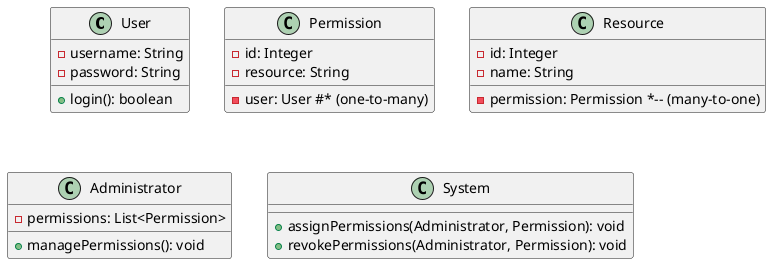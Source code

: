 @startuml
class User {
    - username: String
    - password: String
    + login(): boolean
}

class Permission {
    - id: Integer
    - resource: String
    - user: User #* (one-to-many)
}

class Resource {
    - id: Integer
    - name: String
    - permission: Permission *-- (many-to-one)
}

class Administrator {
    + managePermissions(): void
    - permissions: List<Permission>
}

class System {
    + assignPermissions(Administrator, Permission): void
    + revokePermissions(Administrator, Permission): void
}
@enduml